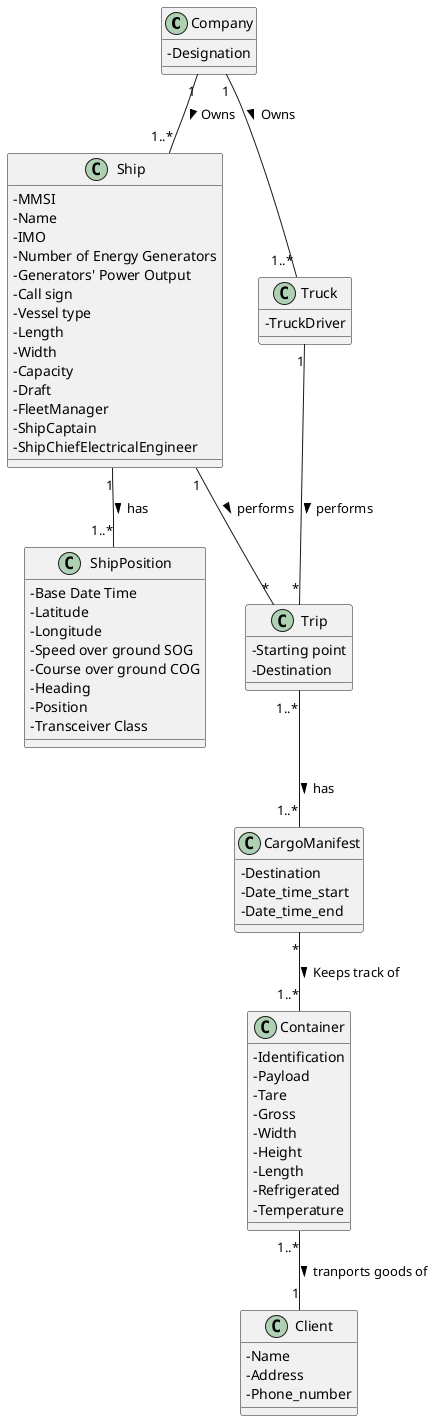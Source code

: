 @startuml
'https://plantuml.com/class-diagram

skinparam classAttributeIconSize 0

class Company {
-Designation
}

class Container {
-Identification
-Payload
-Tare
-Gross
-Width
-Height
-Length
-Refrigerated
-Temperature
}

class Ship {
-MMSI
-Name
-IMO
-Number of Energy Generators
-Generators' Power Output
-Call sign
-Vessel type
-Length
-Width
-Capacity
-Draft
-FleetManager
-ShipCaptain
-ShipChiefElectricalEngineer
}

class ShipPosition {
-Base Date Time
-Latitude
-Longitude
-Speed over ground SOG
-Course over ground COG
-Heading
-Position
-Transceiver Class
}

class Truck {
-TruckDriver
}

class Client {
-Name
-Address
-Phone_number
}

class CargoManifest {
-Destination
-Date_time_start
-Date_time_end
}

class Trip {
-Starting point
-Destination
}

Company "1" -- "1..*" Ship : Owns >
Company "1" -- "1..*" Truck : Owns >
Ship "1" -- "*" Trip : performs >
Trip "1..*" -- "1..*" CargoManifest : has >
Ship "1" -- "1..*" ShipPosition : has >
Truck "1" -- "*" Trip : performs >
CargoManifest "*" -- "1..*" Container : Keeps track of >
Container "1..*" -- "1" Client : tranports goods of >


@enduml